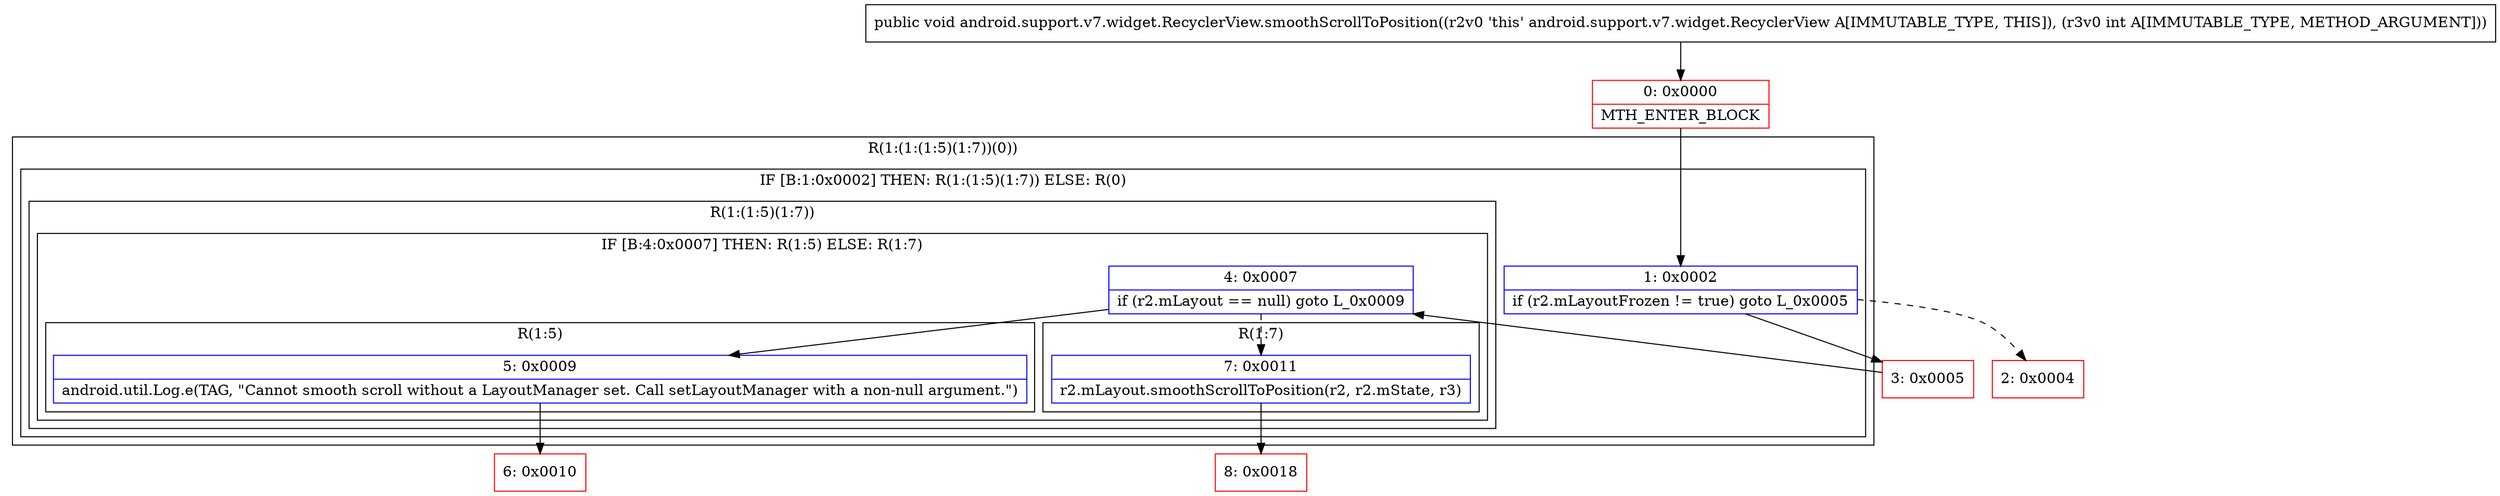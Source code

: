 digraph "CFG forandroid.support.v7.widget.RecyclerView.smoothScrollToPosition(I)V" {
subgraph cluster_Region_1885336041 {
label = "R(1:(1:(1:5)(1:7))(0))";
node [shape=record,color=blue];
subgraph cluster_IfRegion_1283901961 {
label = "IF [B:1:0x0002] THEN: R(1:(1:5)(1:7)) ELSE: R(0)";
node [shape=record,color=blue];
Node_1 [shape=record,label="{1\:\ 0x0002|if (r2.mLayoutFrozen != true) goto L_0x0005\l}"];
subgraph cluster_Region_572829106 {
label = "R(1:(1:5)(1:7))";
node [shape=record,color=blue];
subgraph cluster_IfRegion_1954390153 {
label = "IF [B:4:0x0007] THEN: R(1:5) ELSE: R(1:7)";
node [shape=record,color=blue];
Node_4 [shape=record,label="{4\:\ 0x0007|if (r2.mLayout == null) goto L_0x0009\l}"];
subgraph cluster_Region_2065880918 {
label = "R(1:5)";
node [shape=record,color=blue];
Node_5 [shape=record,label="{5\:\ 0x0009|android.util.Log.e(TAG, \"Cannot smooth scroll without a LayoutManager set. Call setLayoutManager with a non\-null argument.\")\l}"];
}
subgraph cluster_Region_17730745 {
label = "R(1:7)";
node [shape=record,color=blue];
Node_7 [shape=record,label="{7\:\ 0x0011|r2.mLayout.smoothScrollToPosition(r2, r2.mState, r3)\l}"];
}
}
}
subgraph cluster_Region_104917015 {
label = "R(0)";
node [shape=record,color=blue];
}
}
}
Node_0 [shape=record,color=red,label="{0\:\ 0x0000|MTH_ENTER_BLOCK\l}"];
Node_2 [shape=record,color=red,label="{2\:\ 0x0004}"];
Node_3 [shape=record,color=red,label="{3\:\ 0x0005}"];
Node_6 [shape=record,color=red,label="{6\:\ 0x0010}"];
Node_8 [shape=record,color=red,label="{8\:\ 0x0018}"];
MethodNode[shape=record,label="{public void android.support.v7.widget.RecyclerView.smoothScrollToPosition((r2v0 'this' android.support.v7.widget.RecyclerView A[IMMUTABLE_TYPE, THIS]), (r3v0 int A[IMMUTABLE_TYPE, METHOD_ARGUMENT])) }"];
MethodNode -> Node_0;
Node_1 -> Node_2[style=dashed];
Node_1 -> Node_3;
Node_4 -> Node_5;
Node_4 -> Node_7[style=dashed];
Node_5 -> Node_6;
Node_7 -> Node_8;
Node_0 -> Node_1;
Node_3 -> Node_4;
}

